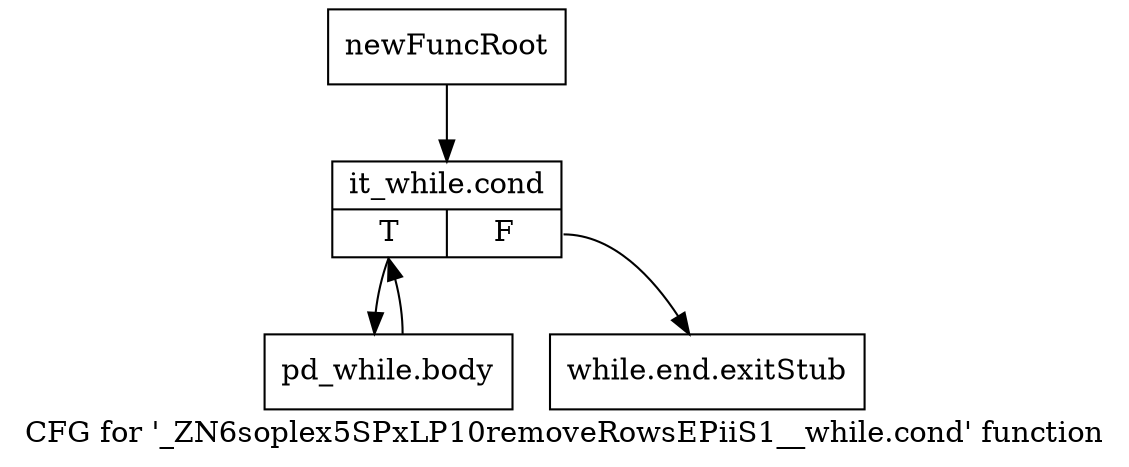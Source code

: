 digraph "CFG for '_ZN6soplex5SPxLP10removeRowsEPiiS1__while.cond' function" {
	label="CFG for '_ZN6soplex5SPxLP10removeRowsEPiiS1__while.cond' function";

	Node0x2e36040 [shape=record,label="{newFuncRoot}"];
	Node0x2e36040 -> Node0x2e360e0;
	Node0x2e36090 [shape=record,label="{while.end.exitStub}"];
	Node0x2e360e0 [shape=record,label="{it_while.cond|{<s0>T|<s1>F}}"];
	Node0x2e360e0:s0 -> Node0x2e36130;
	Node0x2e360e0:s1 -> Node0x2e36090;
	Node0x2e36130 [shape=record,label="{pd_while.body}"];
	Node0x2e36130 -> Node0x2e360e0;
}
